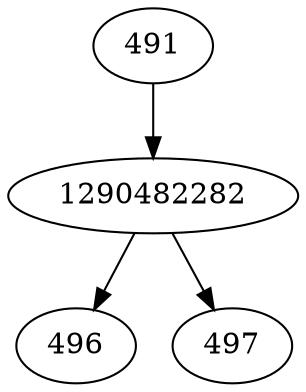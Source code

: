 strict digraph  {
496;
497;
1290482282;
491;
1290482282 -> 496;
1290482282 -> 497;
491 -> 1290482282;
}
